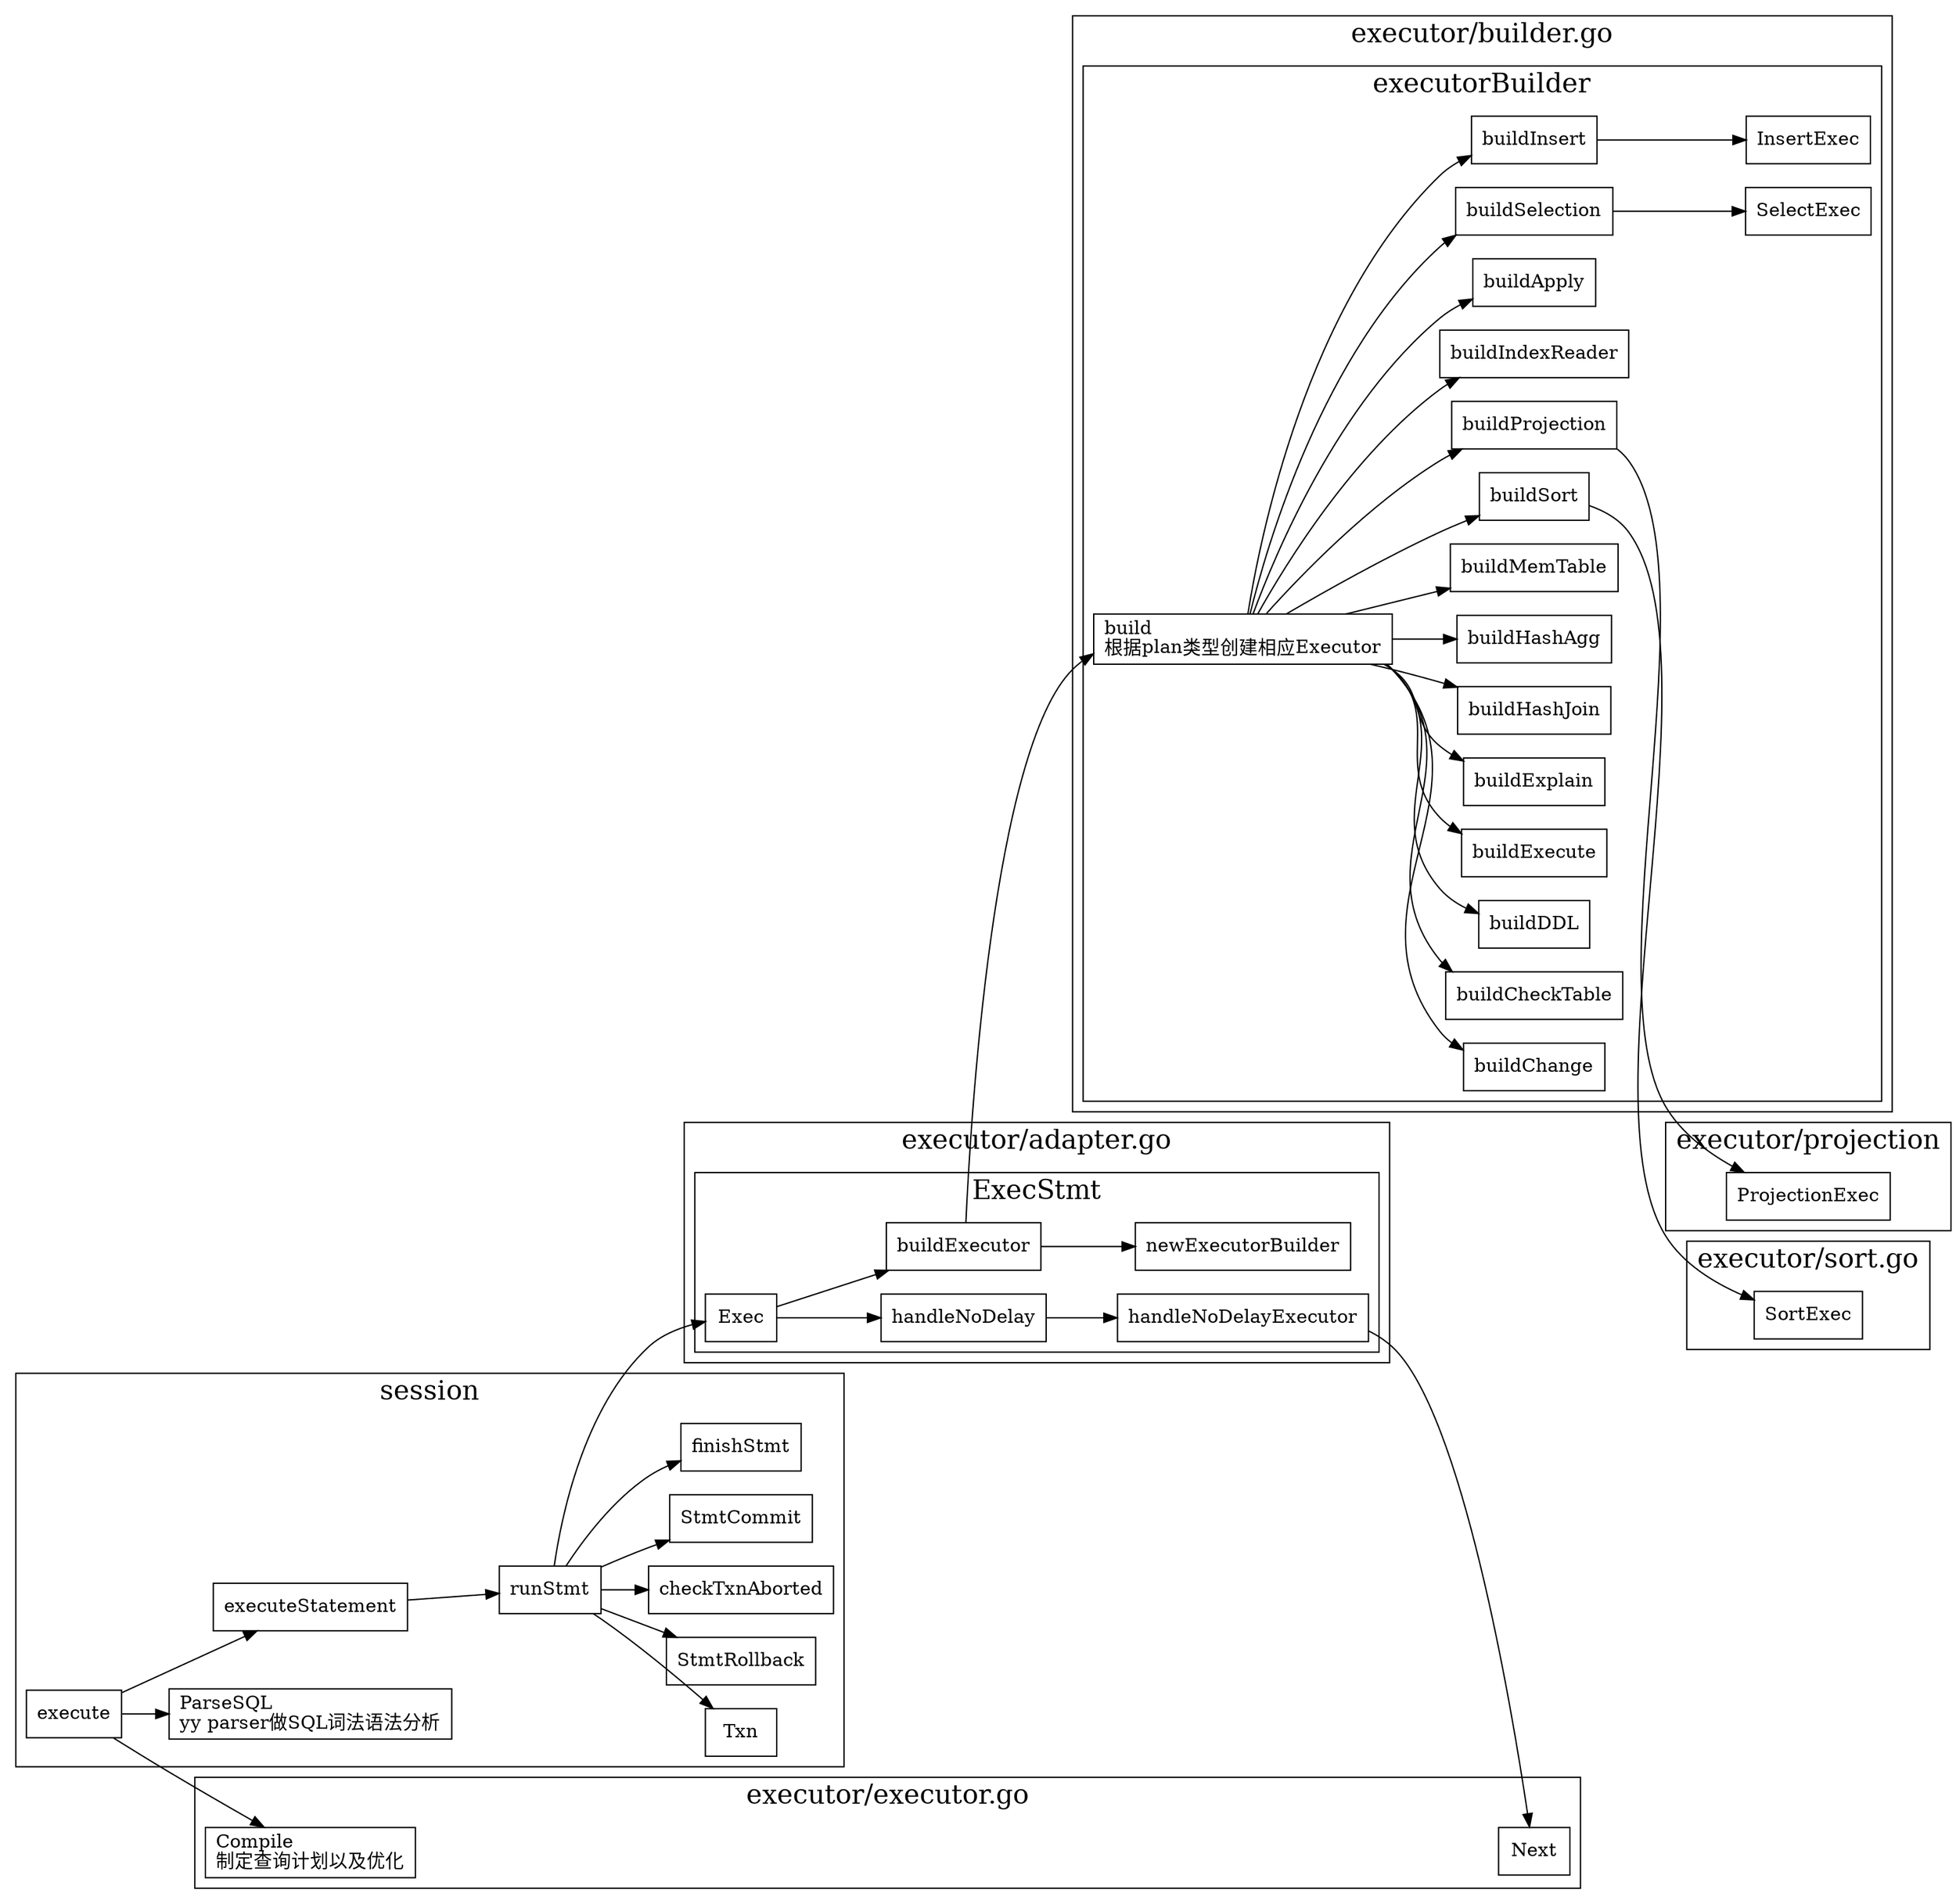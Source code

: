 digraph sql_executor {
  node[shape=box];
  newrank=true;
  rankdir=LR;

  subgraph cluster_executor {
    graph[label="executor";fontsize=20;];
    Compile[label="Compile\l制定查询计划以及优化"];
  };

  subgraph cluster_sort {
    graph[label="executor/sort.go";fontsize=20;];
    SortExec;
  }
  subgraph cluster_projection {
    graph[label="executor/projection";fontsize=20;];
    ProjectionExec;
  }

  subgraph cluster_executor_builder {
    graph[label="executor/builder.go";fontsize=20;];
    subgraph cluster_executorBuilder {
      graph[label="executorBuilder";fontsize=20;];
      build[label="build\l根据plan类型创建相应Executor"];
      build -> {
        buildChange;
        buildCheckTable;
        buildDDL;
        buildExecute;
        buildExplain;
        buildHashJoin;
        buildHashAgg;
        buildMemTable;
        buildProjection;
        buildSelection;
        buildIndexReader;
        buildApply;
        buildInsert;
        buildSort;
      };
      buildProjection -> ProjectionExec;
      buildInsert -> InsertExec;
      buildSelection -> SelectExec;
      buildSort -> SortExec;
    };
  }
  subgraph cluster_executor {
    graph[label="executor/executor.go";fontsize=20;];
    Next;
  }

  subgraph cluster_executor_adapter {
    graph[label="executor/adapter.go";fontsize=20;];
    subgraph cluster_ExecStmt {
      graph[label="ExecStmt";fontsize=20;];
      Exec -> {
        buildExecutor;
        handleNoDelay;
      };

      handleNoDelay -> handleNoDelayExecutor;
      handleNoDelayExecutor -> Next;
      buildExecutor -> {
        newExecutorBuilder;
        build;
      };
    }
  }

  subgraph cluster_session {
    graph[label="session";fontsize=20;];
    ParseSQL[label="ParseSQL\lyy parser做SQL词法语法分析"];
    execute -> {
      ParseSQL;
      Compile;
      executeStatement;
    };

    executeStatement -> runStmt;

    runStmt -> {
      Exec;
      Txn;
      StmtRollback;
      checkTxnAborted;
      StmtCommit;
      finishStmt;
    };
  }

}
